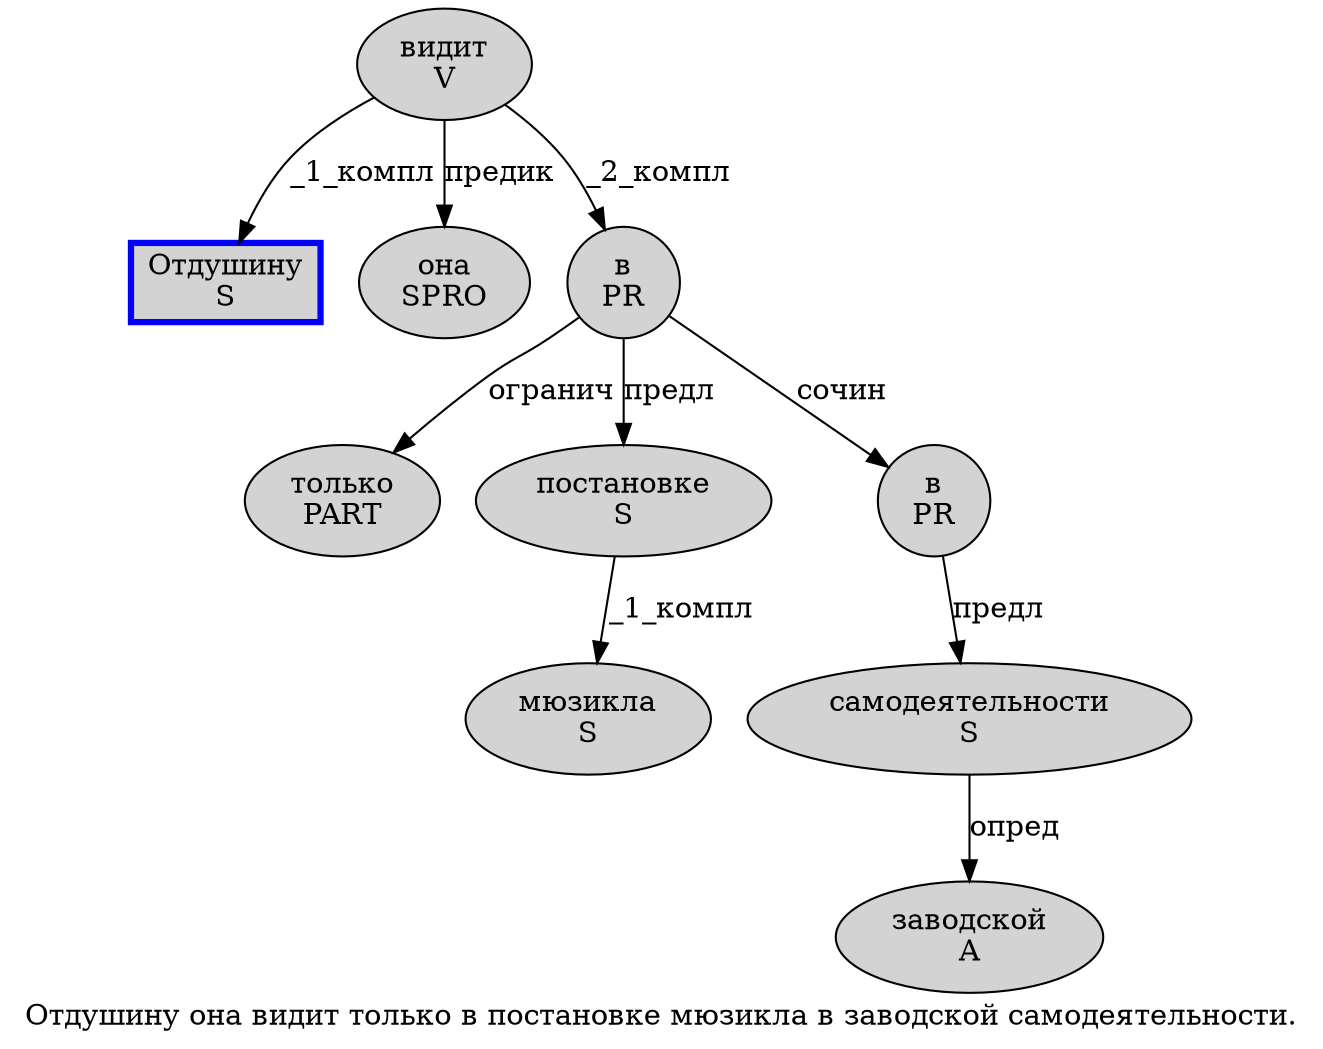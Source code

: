 digraph SENTENCE_1244 {
	graph [label="Отдушину она видит только в постановке мюзикла в заводской самодеятельности."]
	node [style=filled]
		0 [label="Отдушину
S" color=blue fillcolor=lightgray penwidth=3 shape=box]
		1 [label="она
SPRO" color="" fillcolor=lightgray penwidth=1 shape=ellipse]
		2 [label="видит
V" color="" fillcolor=lightgray penwidth=1 shape=ellipse]
		3 [label="только
PART" color="" fillcolor=lightgray penwidth=1 shape=ellipse]
		4 [label="в
PR" color="" fillcolor=lightgray penwidth=1 shape=ellipse]
		5 [label="постановке
S" color="" fillcolor=lightgray penwidth=1 shape=ellipse]
		6 [label="мюзикла
S" color="" fillcolor=lightgray penwidth=1 shape=ellipse]
		7 [label="в
PR" color="" fillcolor=lightgray penwidth=1 shape=ellipse]
		8 [label="заводской
A" color="" fillcolor=lightgray penwidth=1 shape=ellipse]
		9 [label="самодеятельности
S" color="" fillcolor=lightgray penwidth=1 shape=ellipse]
			5 -> 6 [label="_1_компл"]
			4 -> 3 [label="огранич"]
			4 -> 5 [label="предл"]
			4 -> 7 [label="сочин"]
			2 -> 0 [label="_1_компл"]
			2 -> 1 [label="предик"]
			2 -> 4 [label="_2_компл"]
			7 -> 9 [label="предл"]
			9 -> 8 [label="опред"]
}